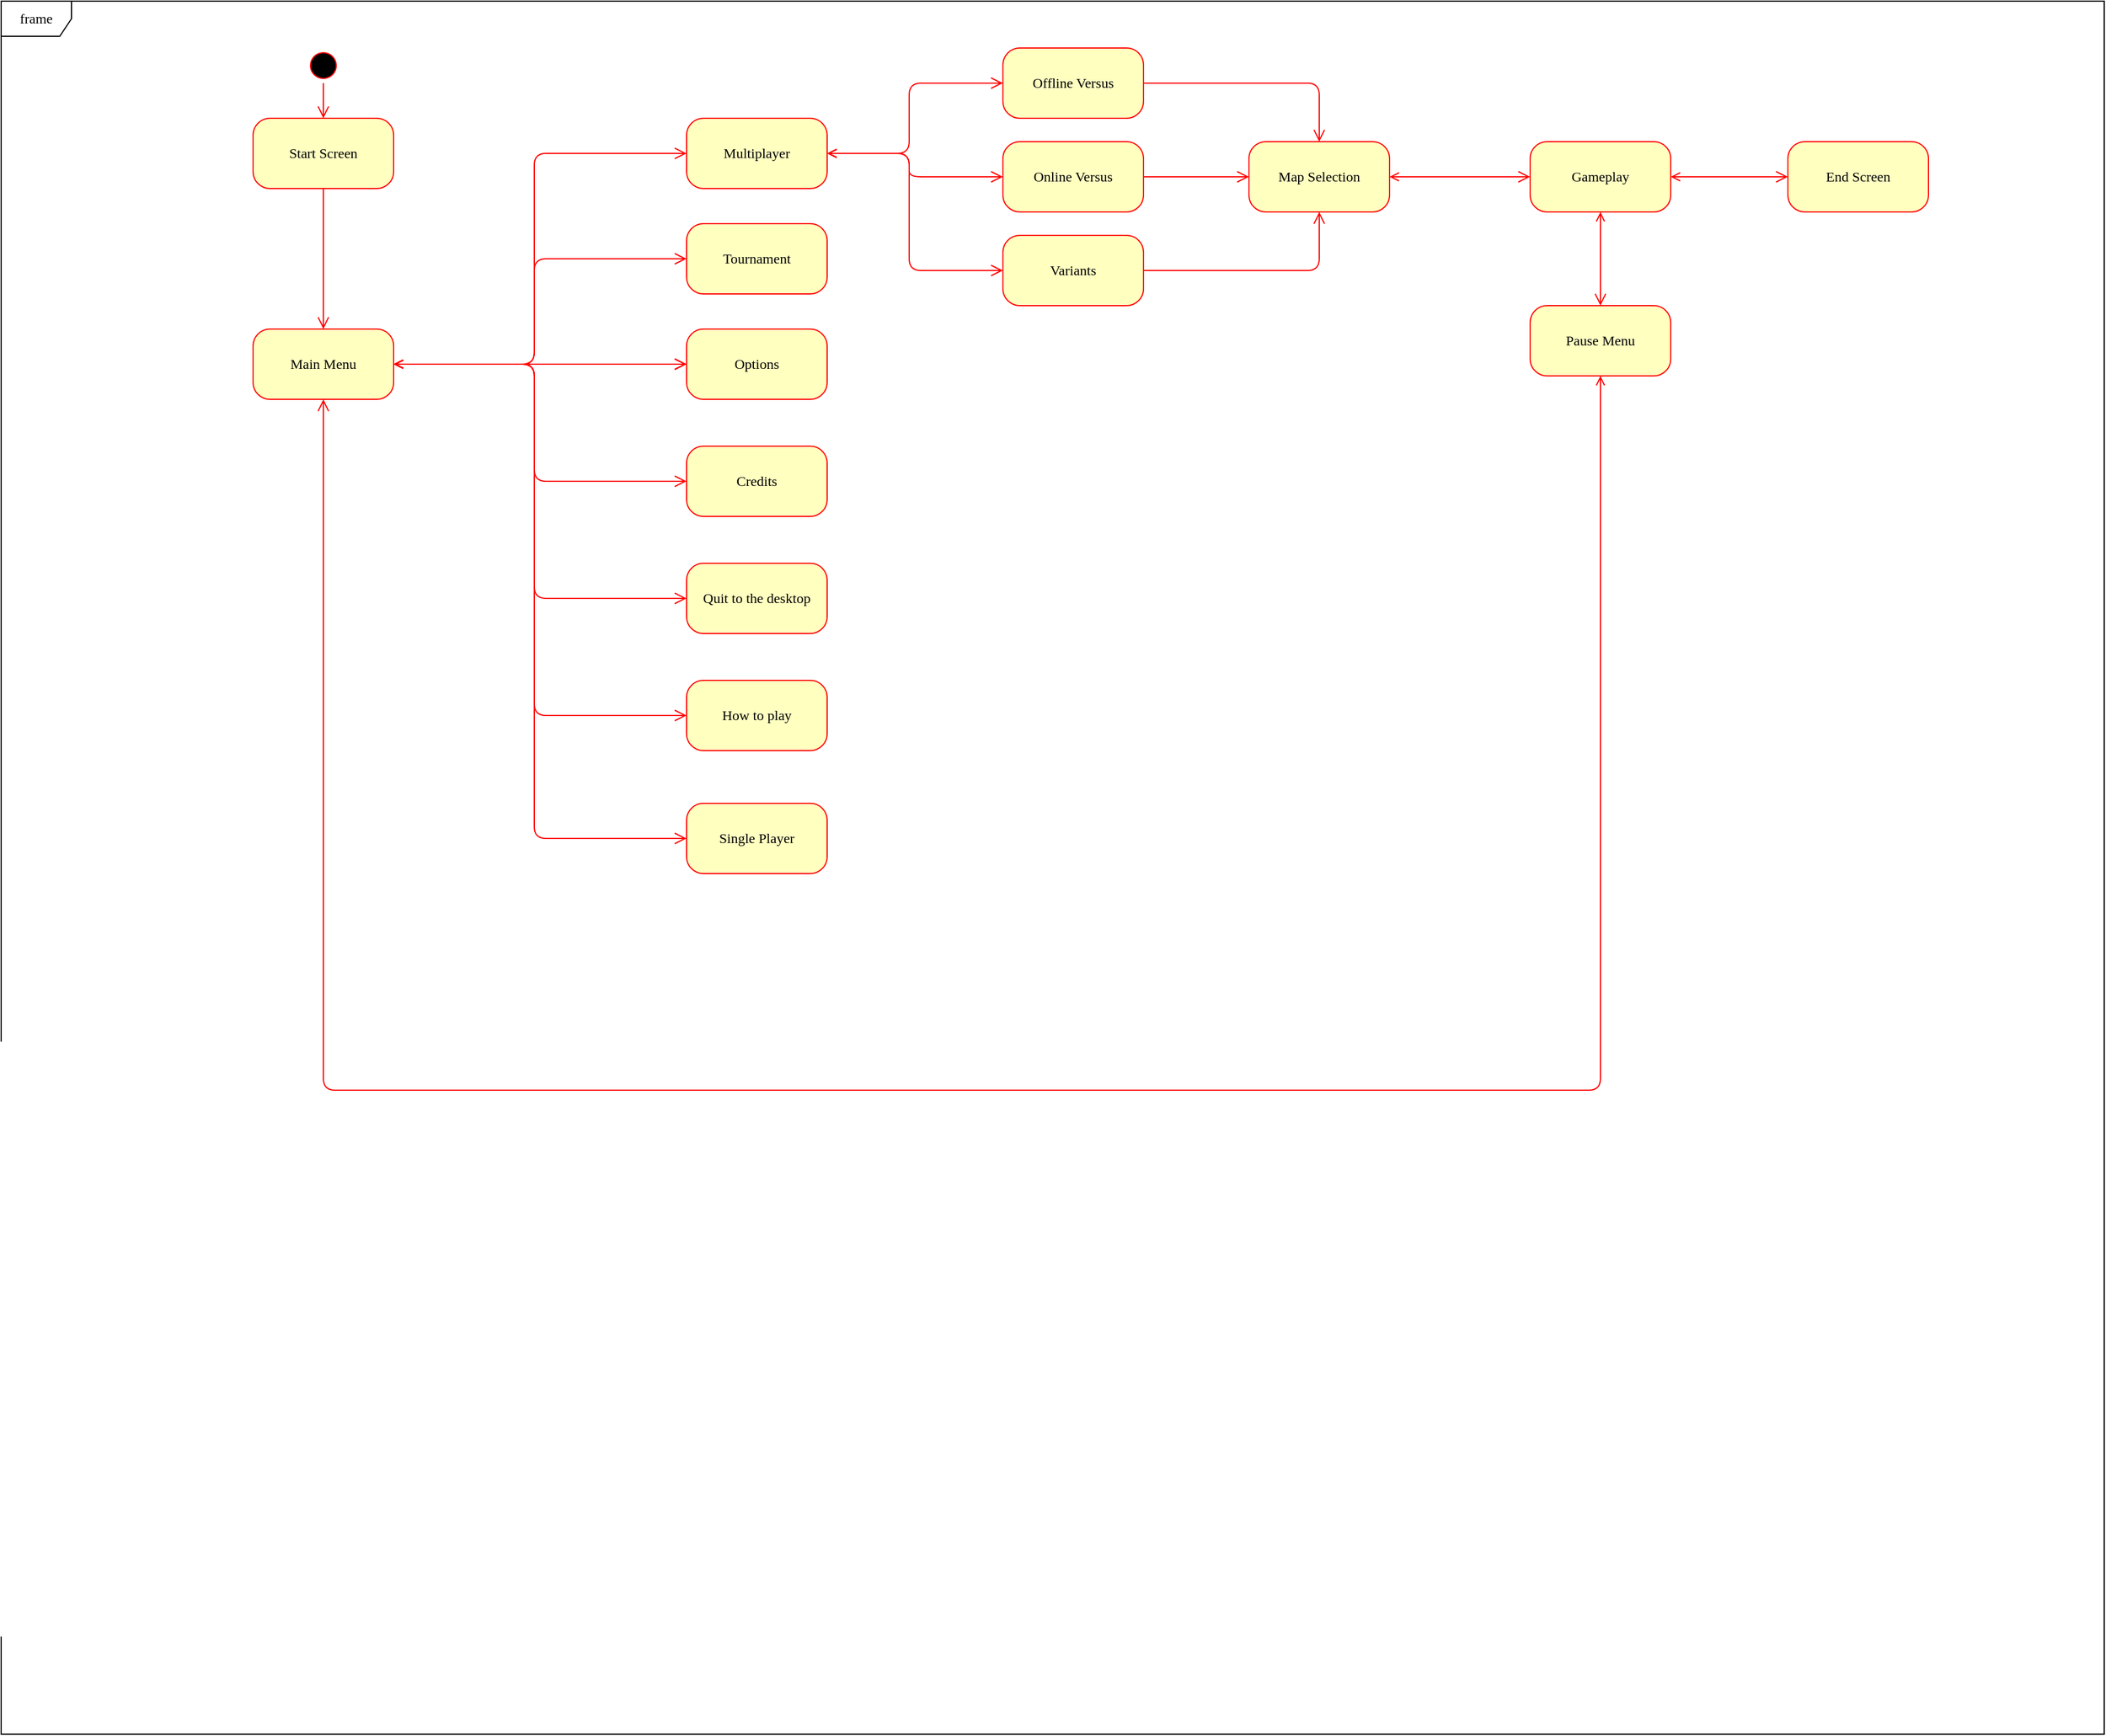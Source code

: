 <mxfile version="24.3.1" type="device">
  <diagram name="Page-1" id="58cdce13-f638-feb5-8d6f-7d28b1aa9fa0">
    <mxGraphModel dx="2227" dy="1282" grid="1" gridSize="10" guides="1" tooltips="1" connect="1" arrows="1" fold="1" page="1" pageScale="1" pageWidth="1100" pageHeight="850" background="none" math="0" shadow="0">
      <root>
        <mxCell id="0" />
        <mxCell id="1" parent="0" />
        <mxCell id="2a3bc250acf0617d-8" value="frame" style="shape=umlFrame;whiteSpace=wrap;html=1;rounded=1;shadow=0;comic=0;labelBackgroundColor=none;strokeWidth=1;fontFamily=Verdana;fontSize=12;align=center;movable=0;resizable=0;rotatable=0;deletable=0;editable=0;locked=1;connectable=0;" parent="1" vertex="1">
          <mxGeometry x="25" y="10" width="1795" height="1480" as="geometry" />
        </mxCell>
        <mxCell id="382b91b5511bd0f7-1" value="" style="ellipse;html=1;shape=startState;fillColor=#000000;strokeColor=#ff0000;rounded=1;shadow=0;comic=0;labelBackgroundColor=none;fontFamily=Verdana;fontSize=12;fontColor=#000000;align=center;direction=south;" parent="1" vertex="1">
          <mxGeometry x="285" y="50" width="30" height="30" as="geometry" />
        </mxCell>
        <mxCell id="wmERGID6VcswRHLtHCEx-3" style="edgeStyle=orthogonalEdgeStyle;rounded=1;orthogonalLoop=1;jettySize=auto;html=1;entryX=0.5;entryY=0;entryDx=0;entryDy=0;strokeColor=#ff0000;align=left;verticalAlign=middle;fontFamily=Verdana;fontSize=12;fontColor=default;labelBackgroundColor=none;endArrow=open;endSize=8;" edge="1" parent="1" source="382b91b5511bd0f7-6" target="wmERGID6VcswRHLtHCEx-1">
          <mxGeometry relative="1" as="geometry" />
        </mxCell>
        <mxCell id="382b91b5511bd0f7-6" value="Start Screen" style="rounded=1;whiteSpace=wrap;html=1;arcSize=24;fillColor=#ffffc0;strokeColor=#ff0000;shadow=0;comic=0;labelBackgroundColor=none;fontFamily=Verdana;fontSize=12;fontColor=#000000;align=center;" parent="1" vertex="1">
          <mxGeometry x="240" y="110" width="120" height="60" as="geometry" />
        </mxCell>
        <mxCell id="2a3bc250acf0617d-9" style="edgeStyle=orthogonalEdgeStyle;html=1;labelBackgroundColor=none;endArrow=open;endSize=8;strokeColor=#ff0000;fontFamily=Verdana;fontSize=12;align=left;" parent="1" source="382b91b5511bd0f7-1" target="382b91b5511bd0f7-6" edge="1">
          <mxGeometry relative="1" as="geometry" />
        </mxCell>
        <mxCell id="wmERGID6VcswRHLtHCEx-12" value="" style="edgeStyle=orthogonalEdgeStyle;rounded=1;orthogonalLoop=1;jettySize=auto;html=1;strokeColor=#ff0000;align=left;verticalAlign=middle;fontFamily=Verdana;fontSize=12;fontColor=default;labelBackgroundColor=none;endArrow=open;endSize=8;startArrow=open;startFill=0;" edge="1" parent="1" source="wmERGID6VcswRHLtHCEx-1" target="wmERGID6VcswRHLtHCEx-11">
          <mxGeometry relative="1" as="geometry">
            <Array as="points">
              <mxPoint x="480" y="320" />
              <mxPoint x="480" y="140" />
            </Array>
          </mxGeometry>
        </mxCell>
        <mxCell id="wmERGID6VcswRHLtHCEx-23" value="" style="edgeStyle=orthogonalEdgeStyle;rounded=1;orthogonalLoop=1;jettySize=auto;html=1;strokeColor=#ff0000;align=left;verticalAlign=middle;fontFamily=Verdana;fontSize=12;fontColor=default;labelBackgroundColor=none;endArrow=open;endSize=8;" edge="1" parent="1" source="wmERGID6VcswRHLtHCEx-1" target="wmERGID6VcswRHLtHCEx-22">
          <mxGeometry relative="1" as="geometry" />
        </mxCell>
        <mxCell id="wmERGID6VcswRHLtHCEx-26" value="" style="edgeStyle=orthogonalEdgeStyle;rounded=1;orthogonalLoop=1;jettySize=auto;html=1;strokeColor=#ff0000;align=left;verticalAlign=middle;fontFamily=Verdana;fontSize=12;fontColor=default;labelBackgroundColor=none;endArrow=open;endSize=8;startArrow=open;startFill=0;" edge="1" parent="1" source="wmERGID6VcswRHLtHCEx-1" target="wmERGID6VcswRHLtHCEx-25">
          <mxGeometry relative="1" as="geometry">
            <Array as="points">
              <mxPoint x="480" y="320" />
              <mxPoint x="480" y="420" />
            </Array>
          </mxGeometry>
        </mxCell>
        <mxCell id="wmERGID6VcswRHLtHCEx-28" value="" style="edgeStyle=orthogonalEdgeStyle;rounded=1;orthogonalLoop=1;jettySize=auto;html=1;strokeColor=#ff0000;align=left;verticalAlign=middle;fontFamily=Verdana;fontSize=12;fontColor=default;labelBackgroundColor=none;endArrow=open;endSize=8;startArrow=open;startFill=0;" edge="1" parent="1" source="wmERGID6VcswRHLtHCEx-1" target="wmERGID6VcswRHLtHCEx-27">
          <mxGeometry relative="1" as="geometry">
            <Array as="points">
              <mxPoint x="480" y="320" />
              <mxPoint x="480" y="520" />
            </Array>
          </mxGeometry>
        </mxCell>
        <mxCell id="wmERGID6VcswRHLtHCEx-33" value="" style="edgeStyle=orthogonalEdgeStyle;rounded=1;orthogonalLoop=1;jettySize=auto;html=1;strokeColor=#ff0000;align=left;verticalAlign=middle;fontFamily=Verdana;fontSize=12;fontColor=default;labelBackgroundColor=none;endArrow=open;endSize=8;startArrow=open;startFill=0;" edge="1" parent="1" source="wmERGID6VcswRHLtHCEx-1" target="wmERGID6VcswRHLtHCEx-32">
          <mxGeometry relative="1" as="geometry">
            <Array as="points">
              <mxPoint x="480" y="320" />
              <mxPoint x="480" y="725" />
            </Array>
          </mxGeometry>
        </mxCell>
        <mxCell id="wmERGID6VcswRHLtHCEx-37" style="edgeStyle=orthogonalEdgeStyle;rounded=1;orthogonalLoop=1;jettySize=auto;html=1;entryX=0;entryY=0.5;entryDx=0;entryDy=0;strokeColor=#ff0000;align=left;verticalAlign=middle;fontFamily=Verdana;fontSize=12;fontColor=default;labelBackgroundColor=none;endArrow=open;endSize=8;startArrow=open;startFill=0;" edge="1" parent="1" source="wmERGID6VcswRHLtHCEx-1" target="wmERGID6VcswRHLtHCEx-13">
          <mxGeometry relative="1" as="geometry">
            <Array as="points">
              <mxPoint x="480" y="320" />
              <mxPoint x="480" y="230" />
            </Array>
          </mxGeometry>
        </mxCell>
        <mxCell id="wmERGID6VcswRHLtHCEx-38" style="edgeStyle=orthogonalEdgeStyle;rounded=1;orthogonalLoop=1;jettySize=auto;html=1;entryX=0;entryY=0.5;entryDx=0;entryDy=0;strokeColor=#ff0000;align=left;verticalAlign=middle;fontFamily=Verdana;fontSize=12;fontColor=default;labelBackgroundColor=none;endArrow=open;endSize=8;startArrow=open;startFill=0;" edge="1" parent="1" source="wmERGID6VcswRHLtHCEx-1" target="wmERGID6VcswRHLtHCEx-29">
          <mxGeometry relative="1" as="geometry">
            <Array as="points">
              <mxPoint x="480" y="320" />
              <mxPoint x="480" y="620" />
            </Array>
          </mxGeometry>
        </mxCell>
        <mxCell id="wmERGID6VcswRHLtHCEx-1" value="Main Menu" style="rounded=1;whiteSpace=wrap;html=1;arcSize=24;fillColor=#ffffc0;strokeColor=#ff0000;shadow=0;comic=0;labelBackgroundColor=none;fontFamily=Verdana;fontSize=12;fontColor=#000000;align=center;" vertex="1" parent="1">
          <mxGeometry x="240" y="290" width="120" height="60" as="geometry" />
        </mxCell>
        <mxCell id="wmERGID6VcswRHLtHCEx-41" value="" style="edgeStyle=orthogonalEdgeStyle;rounded=1;orthogonalLoop=1;jettySize=auto;html=1;strokeColor=#ff0000;align=left;verticalAlign=middle;fontFamily=Verdana;fontSize=12;fontColor=default;labelBackgroundColor=none;endArrow=open;endSize=8;startArrow=open;startFill=0;" edge="1" parent="1" source="wmERGID6VcswRHLtHCEx-11" target="wmERGID6VcswRHLtHCEx-40">
          <mxGeometry relative="1" as="geometry">
            <Array as="points">
              <mxPoint x="800" y="140" />
              <mxPoint x="800" y="80" />
            </Array>
          </mxGeometry>
        </mxCell>
        <mxCell id="wmERGID6VcswRHLtHCEx-43" value="" style="edgeStyle=orthogonalEdgeStyle;rounded=1;orthogonalLoop=1;jettySize=auto;html=1;strokeColor=#ff0000;align=left;verticalAlign=middle;fontFamily=Verdana;fontSize=12;fontColor=default;labelBackgroundColor=none;endArrow=open;endSize=8;startArrow=open;startFill=0;" edge="1" parent="1" source="wmERGID6VcswRHLtHCEx-11" target="wmERGID6VcswRHLtHCEx-42">
          <mxGeometry relative="1" as="geometry">
            <Array as="points">
              <mxPoint x="800" y="140" />
              <mxPoint x="800" y="160" />
            </Array>
          </mxGeometry>
        </mxCell>
        <mxCell id="wmERGID6VcswRHLtHCEx-45" value="" style="edgeStyle=orthogonalEdgeStyle;rounded=1;orthogonalLoop=1;jettySize=auto;html=1;strokeColor=#ff0000;align=left;verticalAlign=middle;fontFamily=Verdana;fontSize=12;fontColor=default;labelBackgroundColor=none;endArrow=open;endSize=8;startArrow=open;startFill=0;" edge="1" parent="1" source="wmERGID6VcswRHLtHCEx-11" target="wmERGID6VcswRHLtHCEx-44">
          <mxGeometry relative="1" as="geometry">
            <Array as="points">
              <mxPoint x="800" y="140" />
              <mxPoint x="800" y="240" />
            </Array>
          </mxGeometry>
        </mxCell>
        <mxCell id="wmERGID6VcswRHLtHCEx-11" value="Multiplayer" style="rounded=1;whiteSpace=wrap;html=1;arcSize=24;fillColor=#ffffc0;strokeColor=#ff0000;shadow=0;comic=0;labelBackgroundColor=none;fontFamily=Verdana;fontSize=12;fontColor=#000000;align=center;" vertex="1" parent="1">
          <mxGeometry x="610" y="110" width="120" height="60" as="geometry" />
        </mxCell>
        <mxCell id="wmERGID6VcswRHLtHCEx-13" value="Tournament" style="rounded=1;whiteSpace=wrap;html=1;arcSize=24;fillColor=#ffffc0;strokeColor=#ff0000;shadow=0;comic=0;labelBackgroundColor=none;fontFamily=Verdana;fontSize=12;fontColor=#000000;align=center;" vertex="1" parent="1">
          <mxGeometry x="610" y="200" width="120" height="60" as="geometry" />
        </mxCell>
        <mxCell id="wmERGID6VcswRHLtHCEx-24" value="" style="edgeStyle=orthogonalEdgeStyle;rounded=1;orthogonalLoop=1;jettySize=auto;html=1;strokeColor=#ff0000;align=left;verticalAlign=middle;fontFamily=Verdana;fontSize=12;fontColor=default;labelBackgroundColor=none;endArrow=open;endSize=8;startArrow=open;startFill=0;" edge="1" parent="1" source="wmERGID6VcswRHLtHCEx-1" target="wmERGID6VcswRHLtHCEx-22">
          <mxGeometry relative="1" as="geometry">
            <mxPoint x="360" y="320" as="sourcePoint" />
            <mxPoint x="670" y="260" as="targetPoint" />
          </mxGeometry>
        </mxCell>
        <mxCell id="wmERGID6VcswRHLtHCEx-22" value="Options" style="rounded=1;whiteSpace=wrap;html=1;arcSize=24;fillColor=#ffffc0;strokeColor=#ff0000;shadow=0;comic=0;labelBackgroundColor=none;fontFamily=Verdana;fontSize=12;fontColor=#000000;align=center;" vertex="1" parent="1">
          <mxGeometry x="610" y="290" width="120" height="60" as="geometry" />
        </mxCell>
        <mxCell id="wmERGID6VcswRHLtHCEx-25" value="Credits" style="rounded=1;whiteSpace=wrap;html=1;arcSize=24;fillColor=#ffffc0;strokeColor=#ff0000;shadow=0;comic=0;labelBackgroundColor=none;fontFamily=Verdana;fontSize=12;fontColor=#000000;align=center;" vertex="1" parent="1">
          <mxGeometry x="610" y="390" width="120" height="60" as="geometry" />
        </mxCell>
        <mxCell id="wmERGID6VcswRHLtHCEx-27" value="Quit to the desktop" style="rounded=1;whiteSpace=wrap;html=1;arcSize=24;fillColor=#ffffc0;strokeColor=#ff0000;shadow=0;comic=0;labelBackgroundColor=none;fontFamily=Verdana;fontSize=12;fontColor=#000000;align=center;" vertex="1" parent="1">
          <mxGeometry x="610" y="490" width="120" height="60" as="geometry" />
        </mxCell>
        <mxCell id="wmERGID6VcswRHLtHCEx-29" value="How to play" style="rounded=1;whiteSpace=wrap;html=1;arcSize=24;fillColor=#ffffc0;strokeColor=#ff0000;shadow=0;comic=0;labelBackgroundColor=none;fontFamily=Verdana;fontSize=12;fontColor=#000000;align=center;" vertex="1" parent="1">
          <mxGeometry x="610" y="590" width="120" height="60" as="geometry" />
        </mxCell>
        <mxCell id="wmERGID6VcswRHLtHCEx-32" value="Single Player" style="rounded=1;whiteSpace=wrap;html=1;arcSize=24;fillColor=#ffffc0;strokeColor=#ff0000;shadow=0;comic=0;labelBackgroundColor=none;fontFamily=Verdana;fontSize=12;fontColor=#000000;align=center;" vertex="1" parent="1">
          <mxGeometry x="610" y="695" width="120" height="60" as="geometry" />
        </mxCell>
        <mxCell id="wmERGID6VcswRHLtHCEx-47" value="" style="edgeStyle=orthogonalEdgeStyle;rounded=1;orthogonalLoop=1;jettySize=auto;html=1;strokeColor=#ff0000;align=left;verticalAlign=middle;fontFamily=Verdana;fontSize=12;fontColor=default;labelBackgroundColor=none;endArrow=open;endSize=8;" edge="1" parent="1" source="wmERGID6VcswRHLtHCEx-40" target="wmERGID6VcswRHLtHCEx-46">
          <mxGeometry relative="1" as="geometry" />
        </mxCell>
        <mxCell id="wmERGID6VcswRHLtHCEx-40" value="Offline Versus" style="rounded=1;whiteSpace=wrap;html=1;arcSize=24;fillColor=#ffffc0;strokeColor=#ff0000;shadow=0;comic=0;labelBackgroundColor=none;fontFamily=Verdana;fontSize=12;fontColor=#000000;align=center;" vertex="1" parent="1">
          <mxGeometry x="880" y="50" width="120" height="60" as="geometry" />
        </mxCell>
        <mxCell id="wmERGID6VcswRHLtHCEx-48" style="edgeStyle=orthogonalEdgeStyle;rounded=1;orthogonalLoop=1;jettySize=auto;html=1;entryX=0;entryY=0.5;entryDx=0;entryDy=0;strokeColor=#ff0000;align=left;verticalAlign=middle;fontFamily=Verdana;fontSize=12;fontColor=default;labelBackgroundColor=none;endArrow=open;endSize=8;" edge="1" parent="1" source="wmERGID6VcswRHLtHCEx-42" target="wmERGID6VcswRHLtHCEx-46">
          <mxGeometry relative="1" as="geometry" />
        </mxCell>
        <mxCell id="wmERGID6VcswRHLtHCEx-42" value="Online Versus" style="rounded=1;whiteSpace=wrap;html=1;arcSize=24;fillColor=#ffffc0;strokeColor=#ff0000;shadow=0;comic=0;labelBackgroundColor=none;fontFamily=Verdana;fontSize=12;fontColor=#000000;align=center;" vertex="1" parent="1">
          <mxGeometry x="880" y="130" width="120" height="60" as="geometry" />
        </mxCell>
        <mxCell id="wmERGID6VcswRHLtHCEx-49" style="edgeStyle=orthogonalEdgeStyle;rounded=1;orthogonalLoop=1;jettySize=auto;html=1;entryX=0.5;entryY=1;entryDx=0;entryDy=0;strokeColor=#ff0000;align=left;verticalAlign=middle;fontFamily=Verdana;fontSize=12;fontColor=default;labelBackgroundColor=none;endArrow=open;endSize=8;" edge="1" parent="1" source="wmERGID6VcswRHLtHCEx-44" target="wmERGID6VcswRHLtHCEx-46">
          <mxGeometry relative="1" as="geometry" />
        </mxCell>
        <mxCell id="wmERGID6VcswRHLtHCEx-44" value="Variants" style="rounded=1;whiteSpace=wrap;html=1;arcSize=24;fillColor=#ffffc0;strokeColor=#ff0000;shadow=0;comic=0;labelBackgroundColor=none;fontFamily=Verdana;fontSize=12;fontColor=#000000;align=center;" vertex="1" parent="1">
          <mxGeometry x="880" y="210" width="120" height="60" as="geometry" />
        </mxCell>
        <mxCell id="wmERGID6VcswRHLtHCEx-52" value="" style="edgeStyle=orthogonalEdgeStyle;rounded=1;orthogonalLoop=1;jettySize=auto;html=1;strokeColor=#ff0000;align=left;verticalAlign=middle;fontFamily=Verdana;fontSize=12;fontColor=default;labelBackgroundColor=none;endArrow=open;endSize=8;startArrow=open;startFill=0;" edge="1" parent="1" source="wmERGID6VcswRHLtHCEx-46" target="wmERGID6VcswRHLtHCEx-51">
          <mxGeometry relative="1" as="geometry" />
        </mxCell>
        <mxCell id="wmERGID6VcswRHLtHCEx-46" value="Map Selection" style="rounded=1;whiteSpace=wrap;html=1;arcSize=24;fillColor=#ffffc0;strokeColor=#ff0000;shadow=0;comic=0;labelBackgroundColor=none;fontFamily=Verdana;fontSize=12;fontColor=#000000;align=center;" vertex="1" parent="1">
          <mxGeometry x="1090" y="130" width="120" height="60" as="geometry" />
        </mxCell>
        <mxCell id="wmERGID6VcswRHLtHCEx-54" value="" style="edgeStyle=orthogonalEdgeStyle;rounded=1;orthogonalLoop=1;jettySize=auto;html=1;strokeColor=#ff0000;align=left;verticalAlign=middle;fontFamily=Verdana;fontSize=12;fontColor=default;labelBackgroundColor=none;endArrow=open;endSize=8;startArrow=open;startFill=0;" edge="1" parent="1" source="wmERGID6VcswRHLtHCEx-51" target="wmERGID6VcswRHLtHCEx-53">
          <mxGeometry relative="1" as="geometry" />
        </mxCell>
        <mxCell id="wmERGID6VcswRHLtHCEx-56" value="" style="edgeStyle=orthogonalEdgeStyle;rounded=1;orthogonalLoop=1;jettySize=auto;html=1;strokeColor=#ff0000;align=left;verticalAlign=middle;fontFamily=Verdana;fontSize=12;fontColor=default;labelBackgroundColor=none;endArrow=open;endSize=8;startArrow=open;startFill=0;" edge="1" parent="1" source="wmERGID6VcswRHLtHCEx-51" target="wmERGID6VcswRHLtHCEx-55">
          <mxGeometry relative="1" as="geometry" />
        </mxCell>
        <mxCell id="wmERGID6VcswRHLtHCEx-51" value="Gameplay" style="rounded=1;whiteSpace=wrap;html=1;arcSize=24;fillColor=#ffffc0;strokeColor=#ff0000;shadow=0;comic=0;labelBackgroundColor=none;fontFamily=Verdana;fontSize=12;fontColor=#000000;align=center;" vertex="1" parent="1">
          <mxGeometry x="1330" y="130" width="120" height="60" as="geometry" />
        </mxCell>
        <mxCell id="wmERGID6VcswRHLtHCEx-53" value="End Screen" style="rounded=1;whiteSpace=wrap;html=1;arcSize=24;fillColor=#ffffc0;strokeColor=#ff0000;shadow=0;comic=0;labelBackgroundColor=none;fontFamily=Verdana;fontSize=12;fontColor=#000000;align=center;" vertex="1" parent="1">
          <mxGeometry x="1550" y="130" width="120" height="60" as="geometry" />
        </mxCell>
        <mxCell id="wmERGID6VcswRHLtHCEx-57" style="edgeStyle=orthogonalEdgeStyle;rounded=1;orthogonalLoop=1;jettySize=auto;html=1;entryX=0.5;entryY=1;entryDx=0;entryDy=0;strokeColor=#ff0000;align=left;verticalAlign=middle;fontFamily=Verdana;fontSize=12;fontColor=default;labelBackgroundColor=none;endArrow=open;endSize=8;startArrow=open;startFill=0;" edge="1" parent="1" source="wmERGID6VcswRHLtHCEx-55" target="wmERGID6VcswRHLtHCEx-1">
          <mxGeometry relative="1" as="geometry">
            <Array as="points">
              <mxPoint x="1390" y="940" />
              <mxPoint x="300" y="940" />
            </Array>
          </mxGeometry>
        </mxCell>
        <mxCell id="wmERGID6VcswRHLtHCEx-55" value="Pause Menu" style="rounded=1;whiteSpace=wrap;html=1;arcSize=24;fillColor=#ffffc0;strokeColor=#ff0000;shadow=0;comic=0;labelBackgroundColor=none;fontFamily=Verdana;fontSize=12;fontColor=#000000;align=center;" vertex="1" parent="1">
          <mxGeometry x="1330" y="270" width="120" height="60" as="geometry" />
        </mxCell>
      </root>
    </mxGraphModel>
  </diagram>
</mxfile>
